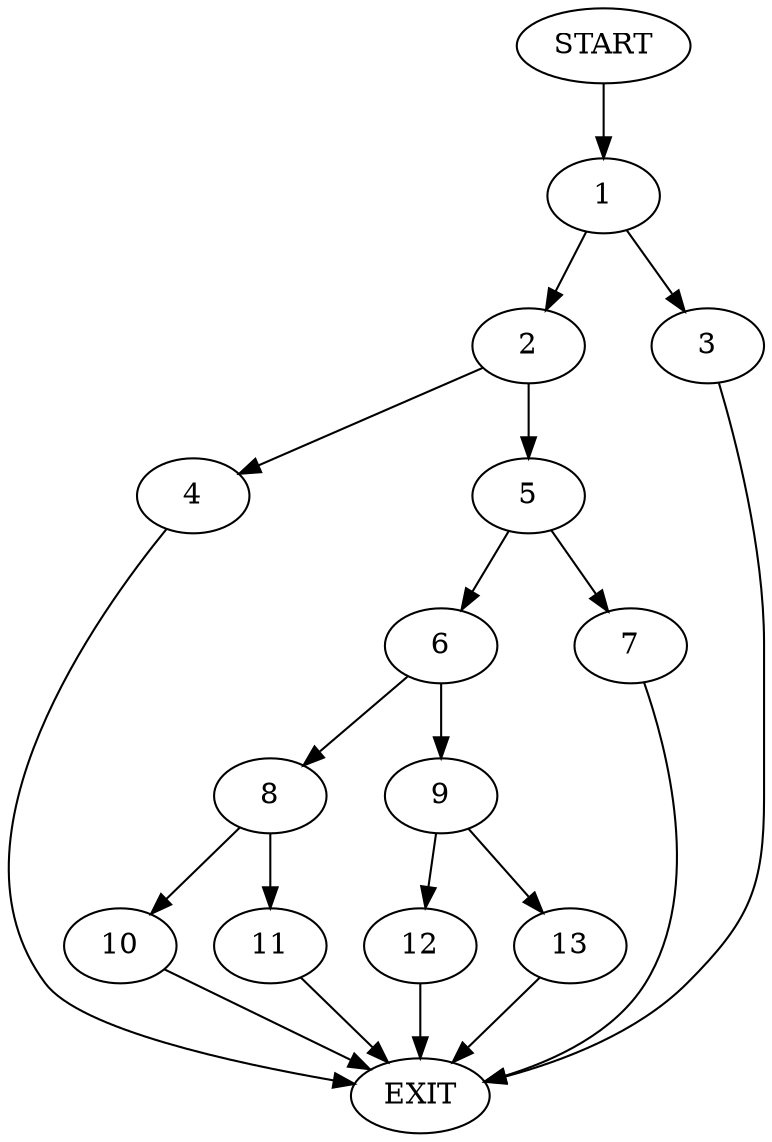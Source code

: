 digraph {
0 [label="START"]
14 [label="EXIT"]
0 -> 1
1 -> 2
1 -> 3
2 -> 4
2 -> 5
3 -> 14
4 -> 14
5 -> 6
5 -> 7
7 -> 14
6 -> 8
6 -> 9
8 -> 10
8 -> 11
9 -> 12
9 -> 13
10 -> 14
11 -> 14
13 -> 14
12 -> 14
}
